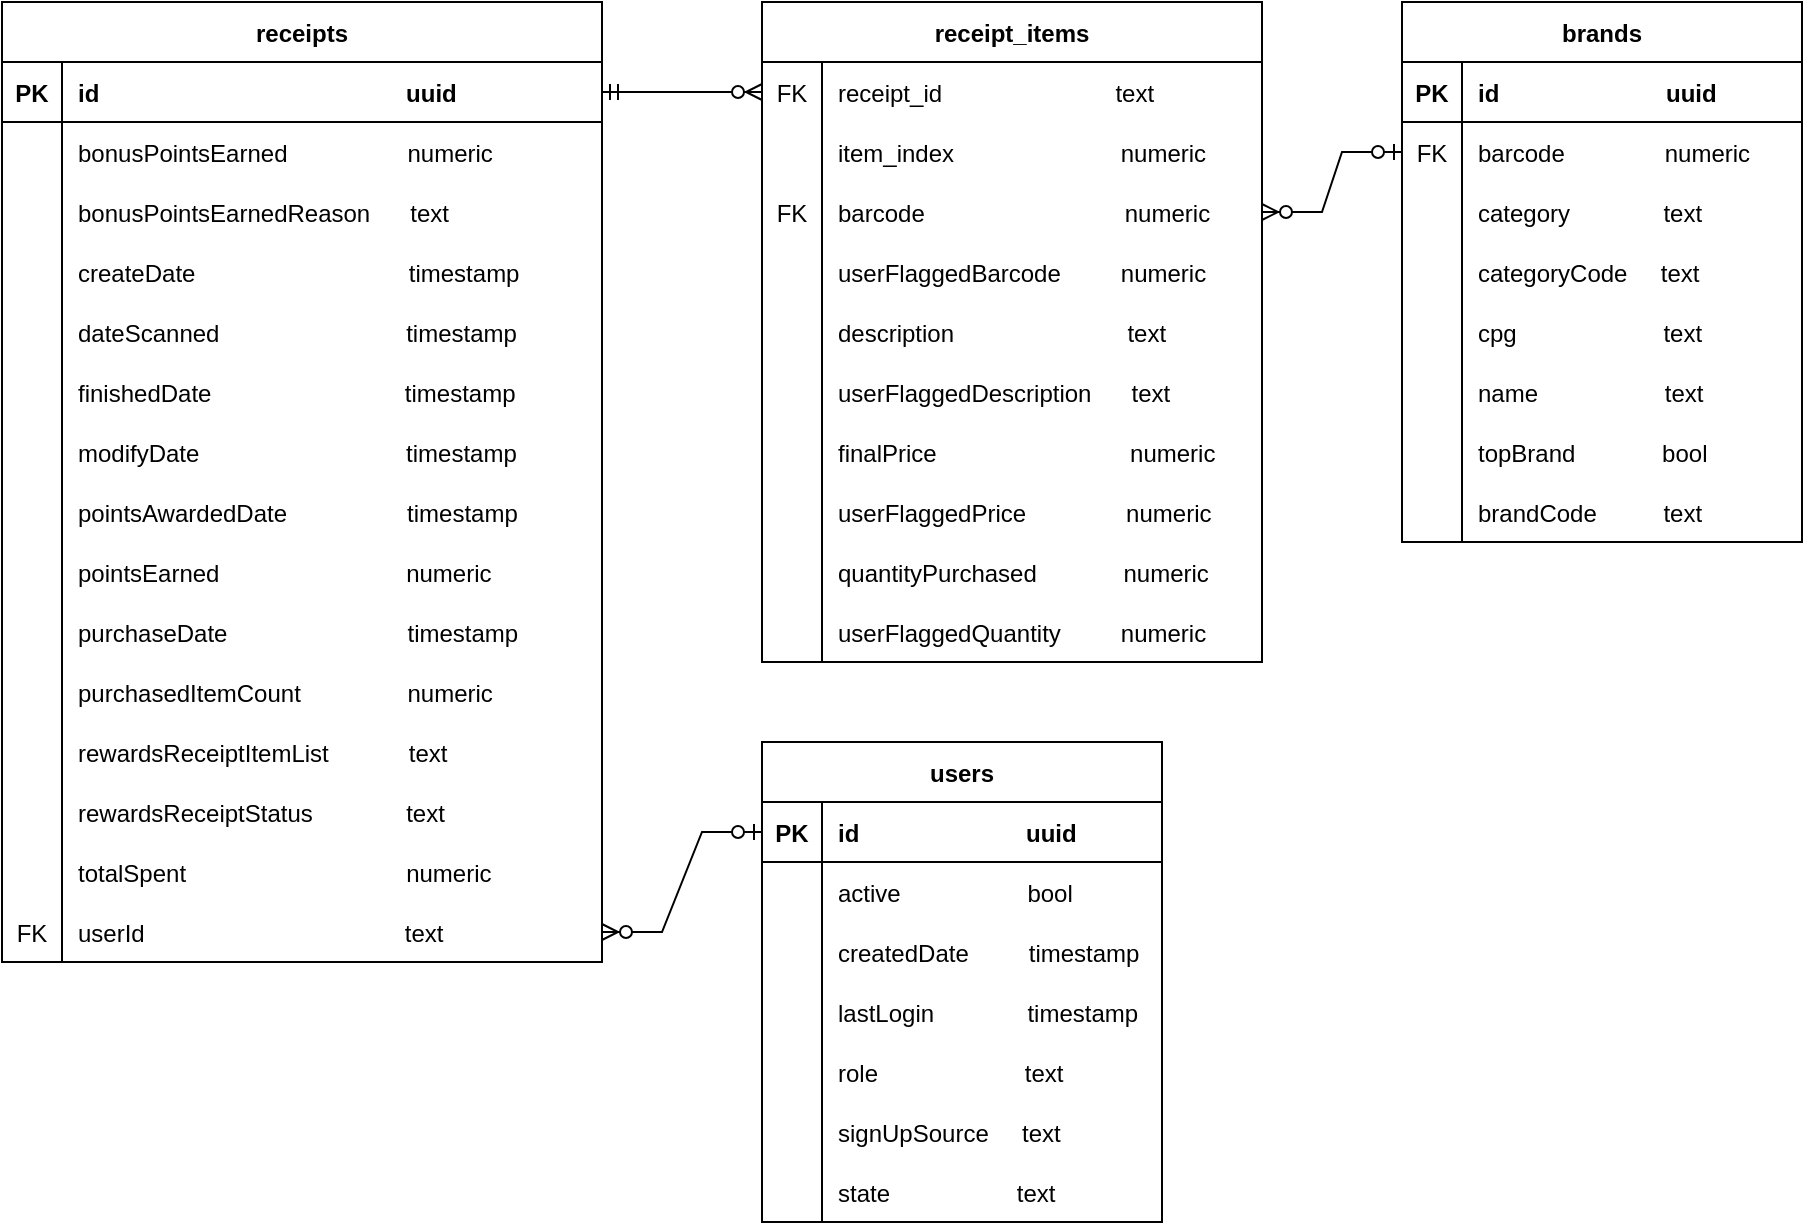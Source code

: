 <mxfile version="20.3.3" type="device"><diagram id="R2lEEEUBdFMjLlhIrx00" name="Page-1"><mxGraphModel dx="1068" dy="1277" grid="1" gridSize="10" guides="1" tooltips="1" connect="1" arrows="1" fold="1" page="1" pageScale="1" pageWidth="850" pageHeight="1100" math="0" shadow="0" extFonts="Permanent Marker^https://fonts.googleapis.com/css?family=Permanent+Marker"><root><mxCell id="0"/><mxCell id="1" parent="0"/><mxCell id="abhxAOQpCdb0KNwSJZCT-45" value="brands" style="shape=table;startSize=30;container=1;collapsible=1;childLayout=tableLayout;fixedRows=1;rowLines=0;fontStyle=1;align=center;resizeLast=1;" vertex="1" parent="1"><mxGeometry x="720" y="380" width="200" height="270" as="geometry"><mxRectangle x="440" y="600" width="70" height="30" as="alternateBounds"/></mxGeometry></mxCell><mxCell id="abhxAOQpCdb0KNwSJZCT-46" value="" style="shape=tableRow;horizontal=0;startSize=0;swimlaneHead=0;swimlaneBody=0;fillColor=none;collapsible=0;dropTarget=0;points=[[0,0.5],[1,0.5]];portConstraint=eastwest;top=0;left=0;right=0;bottom=1;" vertex="1" parent="abhxAOQpCdb0KNwSJZCT-45"><mxGeometry y="30" width="200" height="30" as="geometry"/></mxCell><mxCell id="abhxAOQpCdb0KNwSJZCT-47" value="PK" style="shape=partialRectangle;connectable=0;fillColor=none;top=0;left=0;bottom=0;right=0;fontStyle=1;overflow=hidden;" vertex="1" parent="abhxAOQpCdb0KNwSJZCT-46"><mxGeometry width="30" height="30" as="geometry"><mxRectangle width="30" height="30" as="alternateBounds"/></mxGeometry></mxCell><mxCell id="abhxAOQpCdb0KNwSJZCT-48" value="id                         uuid" style="shape=partialRectangle;connectable=0;fillColor=none;top=0;left=0;bottom=0;right=0;align=left;spacingLeft=6;fontStyle=1;overflow=hidden;" vertex="1" parent="abhxAOQpCdb0KNwSJZCT-46"><mxGeometry x="30" width="170" height="30" as="geometry"><mxRectangle width="170" height="30" as="alternateBounds"/></mxGeometry></mxCell><mxCell id="abhxAOQpCdb0KNwSJZCT-52" value="" style="shape=tableRow;horizontal=0;startSize=0;swimlaneHead=0;swimlaneBody=0;fillColor=none;collapsible=0;dropTarget=0;points=[[0,0.5],[1,0.5]];portConstraint=eastwest;top=0;left=0;right=0;bottom=0;" vertex="1" parent="abhxAOQpCdb0KNwSJZCT-45"><mxGeometry y="60" width="200" height="30" as="geometry"/></mxCell><mxCell id="abhxAOQpCdb0KNwSJZCT-53" value="FK" style="shape=partialRectangle;connectable=0;fillColor=none;top=0;left=0;bottom=0;right=0;editable=1;overflow=hidden;" vertex="1" parent="abhxAOQpCdb0KNwSJZCT-52"><mxGeometry width="30" height="30" as="geometry"><mxRectangle width="30" height="30" as="alternateBounds"/></mxGeometry></mxCell><mxCell id="abhxAOQpCdb0KNwSJZCT-54" value="barcode               numeric" style="shape=partialRectangle;connectable=0;fillColor=none;top=0;left=0;bottom=0;right=0;align=left;spacingLeft=6;overflow=hidden;" vertex="1" parent="abhxAOQpCdb0KNwSJZCT-52"><mxGeometry x="30" width="170" height="30" as="geometry"><mxRectangle width="170" height="30" as="alternateBounds"/></mxGeometry></mxCell><mxCell id="abhxAOQpCdb0KNwSJZCT-55" value="" style="shape=tableRow;horizontal=0;startSize=0;swimlaneHead=0;swimlaneBody=0;fillColor=none;collapsible=0;dropTarget=0;points=[[0,0.5],[1,0.5]];portConstraint=eastwest;top=0;left=0;right=0;bottom=0;" vertex="1" parent="abhxAOQpCdb0KNwSJZCT-45"><mxGeometry y="90" width="200" height="30" as="geometry"/></mxCell><mxCell id="abhxAOQpCdb0KNwSJZCT-56" value="" style="shape=partialRectangle;connectable=0;fillColor=none;top=0;left=0;bottom=0;right=0;editable=1;overflow=hidden;" vertex="1" parent="abhxAOQpCdb0KNwSJZCT-55"><mxGeometry width="30" height="30" as="geometry"><mxRectangle width="30" height="30" as="alternateBounds"/></mxGeometry></mxCell><mxCell id="abhxAOQpCdb0KNwSJZCT-57" value="category              text" style="shape=partialRectangle;connectable=0;fillColor=none;top=0;left=0;bottom=0;right=0;align=left;spacingLeft=6;overflow=hidden;" vertex="1" parent="abhxAOQpCdb0KNwSJZCT-55"><mxGeometry x="30" width="170" height="30" as="geometry"><mxRectangle width="170" height="30" as="alternateBounds"/></mxGeometry></mxCell><mxCell id="abhxAOQpCdb0KNwSJZCT-68" value="" style="shape=tableRow;horizontal=0;startSize=0;swimlaneHead=0;swimlaneBody=0;fillColor=none;collapsible=0;dropTarget=0;points=[[0,0.5],[1,0.5]];portConstraint=eastwest;top=0;left=0;right=0;bottom=0;" vertex="1" parent="abhxAOQpCdb0KNwSJZCT-45"><mxGeometry y="120" width="200" height="30" as="geometry"/></mxCell><mxCell id="abhxAOQpCdb0KNwSJZCT-69" value="" style="shape=partialRectangle;connectable=0;fillColor=none;top=0;left=0;bottom=0;right=0;editable=1;overflow=hidden;" vertex="1" parent="abhxAOQpCdb0KNwSJZCT-68"><mxGeometry width="30" height="30" as="geometry"><mxRectangle width="30" height="30" as="alternateBounds"/></mxGeometry></mxCell><mxCell id="abhxAOQpCdb0KNwSJZCT-70" value="categoryCode     text" style="shape=partialRectangle;connectable=0;fillColor=none;top=0;left=0;bottom=0;right=0;align=left;spacingLeft=6;overflow=hidden;" vertex="1" parent="abhxAOQpCdb0KNwSJZCT-68"><mxGeometry x="30" width="170" height="30" as="geometry"><mxRectangle width="170" height="30" as="alternateBounds"/></mxGeometry></mxCell><mxCell id="abhxAOQpCdb0KNwSJZCT-71" value="" style="shape=tableRow;horizontal=0;startSize=0;swimlaneHead=0;swimlaneBody=0;fillColor=none;collapsible=0;dropTarget=0;points=[[0,0.5],[1,0.5]];portConstraint=eastwest;top=0;left=0;right=0;bottom=0;" vertex="1" parent="abhxAOQpCdb0KNwSJZCT-45"><mxGeometry y="150" width="200" height="30" as="geometry"/></mxCell><mxCell id="abhxAOQpCdb0KNwSJZCT-72" value="" style="shape=partialRectangle;connectable=0;fillColor=none;top=0;left=0;bottom=0;right=0;editable=1;overflow=hidden;" vertex="1" parent="abhxAOQpCdb0KNwSJZCT-71"><mxGeometry width="30" height="30" as="geometry"><mxRectangle width="30" height="30" as="alternateBounds"/></mxGeometry></mxCell><mxCell id="abhxAOQpCdb0KNwSJZCT-73" value="cpg                      text" style="shape=partialRectangle;connectable=0;fillColor=none;top=0;left=0;bottom=0;right=0;align=left;spacingLeft=6;overflow=hidden;" vertex="1" parent="abhxAOQpCdb0KNwSJZCT-71"><mxGeometry x="30" width="170" height="30" as="geometry"><mxRectangle width="170" height="30" as="alternateBounds"/></mxGeometry></mxCell><mxCell id="abhxAOQpCdb0KNwSJZCT-74" value="" style="shape=tableRow;horizontal=0;startSize=0;swimlaneHead=0;swimlaneBody=0;fillColor=none;collapsible=0;dropTarget=0;points=[[0,0.5],[1,0.5]];portConstraint=eastwest;top=0;left=0;right=0;bottom=0;" vertex="1" parent="abhxAOQpCdb0KNwSJZCT-45"><mxGeometry y="180" width="200" height="30" as="geometry"/></mxCell><mxCell id="abhxAOQpCdb0KNwSJZCT-75" value="" style="shape=partialRectangle;connectable=0;fillColor=none;top=0;left=0;bottom=0;right=0;editable=1;overflow=hidden;" vertex="1" parent="abhxAOQpCdb0KNwSJZCT-74"><mxGeometry width="30" height="30" as="geometry"><mxRectangle width="30" height="30" as="alternateBounds"/></mxGeometry></mxCell><mxCell id="abhxAOQpCdb0KNwSJZCT-76" value="name                   text" style="shape=partialRectangle;connectable=0;fillColor=none;top=0;left=0;bottom=0;right=0;align=left;spacingLeft=6;overflow=hidden;" vertex="1" parent="abhxAOQpCdb0KNwSJZCT-74"><mxGeometry x="30" width="170" height="30" as="geometry"><mxRectangle width="170" height="30" as="alternateBounds"/></mxGeometry></mxCell><mxCell id="abhxAOQpCdb0KNwSJZCT-77" value="" style="shape=tableRow;horizontal=0;startSize=0;swimlaneHead=0;swimlaneBody=0;fillColor=none;collapsible=0;dropTarget=0;points=[[0,0.5],[1,0.5]];portConstraint=eastwest;top=0;left=0;right=0;bottom=0;" vertex="1" parent="abhxAOQpCdb0KNwSJZCT-45"><mxGeometry y="210" width="200" height="30" as="geometry"/></mxCell><mxCell id="abhxAOQpCdb0KNwSJZCT-78" value="" style="shape=partialRectangle;connectable=0;fillColor=none;top=0;left=0;bottom=0;right=0;editable=1;overflow=hidden;" vertex="1" parent="abhxAOQpCdb0KNwSJZCT-77"><mxGeometry width="30" height="30" as="geometry"><mxRectangle width="30" height="30" as="alternateBounds"/></mxGeometry></mxCell><mxCell id="abhxAOQpCdb0KNwSJZCT-79" value="topBrand             bool" style="shape=partialRectangle;connectable=0;fillColor=none;top=0;left=0;bottom=0;right=0;align=left;spacingLeft=6;overflow=hidden;" vertex="1" parent="abhxAOQpCdb0KNwSJZCT-77"><mxGeometry x="30" width="170" height="30" as="geometry"><mxRectangle width="170" height="30" as="alternateBounds"/></mxGeometry></mxCell><mxCell id="abhxAOQpCdb0KNwSJZCT-80" value="" style="shape=tableRow;horizontal=0;startSize=0;swimlaneHead=0;swimlaneBody=0;fillColor=none;collapsible=0;dropTarget=0;points=[[0,0.5],[1,0.5]];portConstraint=eastwest;top=0;left=0;right=0;bottom=0;" vertex="1" parent="abhxAOQpCdb0KNwSJZCT-45"><mxGeometry y="240" width="200" height="30" as="geometry"/></mxCell><mxCell id="abhxAOQpCdb0KNwSJZCT-81" value="" style="shape=partialRectangle;connectable=0;fillColor=none;top=0;left=0;bottom=0;right=0;editable=1;overflow=hidden;" vertex="1" parent="abhxAOQpCdb0KNwSJZCT-80"><mxGeometry width="30" height="30" as="geometry"><mxRectangle width="30" height="30" as="alternateBounds"/></mxGeometry></mxCell><mxCell id="abhxAOQpCdb0KNwSJZCT-82" value="brandCode          text" style="shape=partialRectangle;connectable=0;fillColor=none;top=0;left=0;bottom=0;right=0;align=left;spacingLeft=6;overflow=hidden;" vertex="1" parent="abhxAOQpCdb0KNwSJZCT-80"><mxGeometry x="30" width="170" height="30" as="geometry"><mxRectangle width="170" height="30" as="alternateBounds"/></mxGeometry></mxCell><mxCell id="abhxAOQpCdb0KNwSJZCT-108" value="users" style="shape=table;startSize=30;container=1;collapsible=1;childLayout=tableLayout;fixedRows=1;rowLines=0;fontStyle=1;align=center;resizeLast=1;" vertex="1" parent="1"><mxGeometry x="400" y="750" width="200" height="240" as="geometry"><mxRectangle x="440" y="600" width="70" height="30" as="alternateBounds"/></mxGeometry></mxCell><mxCell id="abhxAOQpCdb0KNwSJZCT-109" value="" style="shape=tableRow;horizontal=0;startSize=0;swimlaneHead=0;swimlaneBody=0;fillColor=none;collapsible=0;dropTarget=0;points=[[0,0.5],[1,0.5]];portConstraint=eastwest;top=0;left=0;right=0;bottom=1;" vertex="1" parent="abhxAOQpCdb0KNwSJZCT-108"><mxGeometry y="30" width="200" height="30" as="geometry"/></mxCell><mxCell id="abhxAOQpCdb0KNwSJZCT-110" value="PK" style="shape=partialRectangle;connectable=0;fillColor=none;top=0;left=0;bottom=0;right=0;fontStyle=1;overflow=hidden;" vertex="1" parent="abhxAOQpCdb0KNwSJZCT-109"><mxGeometry width="30" height="30" as="geometry"><mxRectangle width="30" height="30" as="alternateBounds"/></mxGeometry></mxCell><mxCell id="abhxAOQpCdb0KNwSJZCT-111" value="id                         uuid" style="shape=partialRectangle;connectable=0;fillColor=none;top=0;left=0;bottom=0;right=0;align=left;spacingLeft=6;fontStyle=1;overflow=hidden;" vertex="1" parent="abhxAOQpCdb0KNwSJZCT-109"><mxGeometry x="30" width="170" height="30" as="geometry"><mxRectangle width="170" height="30" as="alternateBounds"/></mxGeometry></mxCell><mxCell id="abhxAOQpCdb0KNwSJZCT-115" value="" style="shape=tableRow;horizontal=0;startSize=0;swimlaneHead=0;swimlaneBody=0;fillColor=none;collapsible=0;dropTarget=0;points=[[0,0.5],[1,0.5]];portConstraint=eastwest;top=0;left=0;right=0;bottom=0;" vertex="1" parent="abhxAOQpCdb0KNwSJZCT-108"><mxGeometry y="60" width="200" height="30" as="geometry"/></mxCell><mxCell id="abhxAOQpCdb0KNwSJZCT-116" value="" style="shape=partialRectangle;connectable=0;fillColor=none;top=0;left=0;bottom=0;right=0;editable=1;overflow=hidden;" vertex="1" parent="abhxAOQpCdb0KNwSJZCT-115"><mxGeometry width="30" height="30" as="geometry"><mxRectangle width="30" height="30" as="alternateBounds"/></mxGeometry></mxCell><mxCell id="abhxAOQpCdb0KNwSJZCT-117" value="active                   bool" style="shape=partialRectangle;connectable=0;fillColor=none;top=0;left=0;bottom=0;right=0;align=left;spacingLeft=6;overflow=hidden;" vertex="1" parent="abhxAOQpCdb0KNwSJZCT-115"><mxGeometry x="30" width="170" height="30" as="geometry"><mxRectangle width="170" height="30" as="alternateBounds"/></mxGeometry></mxCell><mxCell id="abhxAOQpCdb0KNwSJZCT-118" value="" style="shape=tableRow;horizontal=0;startSize=0;swimlaneHead=0;swimlaneBody=0;fillColor=none;collapsible=0;dropTarget=0;points=[[0,0.5],[1,0.5]];portConstraint=eastwest;top=0;left=0;right=0;bottom=0;" vertex="1" parent="abhxAOQpCdb0KNwSJZCT-108"><mxGeometry y="90" width="200" height="30" as="geometry"/></mxCell><mxCell id="abhxAOQpCdb0KNwSJZCT-119" value="" style="shape=partialRectangle;connectable=0;fillColor=none;top=0;left=0;bottom=0;right=0;editable=1;overflow=hidden;" vertex="1" parent="abhxAOQpCdb0KNwSJZCT-118"><mxGeometry width="30" height="30" as="geometry"><mxRectangle width="30" height="30" as="alternateBounds"/></mxGeometry></mxCell><mxCell id="abhxAOQpCdb0KNwSJZCT-120" value="createdDate         timestamp" style="shape=partialRectangle;connectable=0;fillColor=none;top=0;left=0;bottom=0;right=0;align=left;spacingLeft=6;overflow=hidden;" vertex="1" parent="abhxAOQpCdb0KNwSJZCT-118"><mxGeometry x="30" width="170" height="30" as="geometry"><mxRectangle width="170" height="30" as="alternateBounds"/></mxGeometry></mxCell><mxCell id="abhxAOQpCdb0KNwSJZCT-127" value="" style="shape=tableRow;horizontal=0;startSize=0;swimlaneHead=0;swimlaneBody=0;fillColor=none;collapsible=0;dropTarget=0;points=[[0,0.5],[1,0.5]];portConstraint=eastwest;top=0;left=0;right=0;bottom=0;" vertex="1" parent="abhxAOQpCdb0KNwSJZCT-108"><mxGeometry y="120" width="200" height="30" as="geometry"/></mxCell><mxCell id="abhxAOQpCdb0KNwSJZCT-128" value="" style="shape=partialRectangle;connectable=0;fillColor=none;top=0;left=0;bottom=0;right=0;editable=1;overflow=hidden;" vertex="1" parent="abhxAOQpCdb0KNwSJZCT-127"><mxGeometry width="30" height="30" as="geometry"><mxRectangle width="30" height="30" as="alternateBounds"/></mxGeometry></mxCell><mxCell id="abhxAOQpCdb0KNwSJZCT-129" value="lastLogin              timestamp" style="shape=partialRectangle;connectable=0;fillColor=none;top=0;left=0;bottom=0;right=0;align=left;spacingLeft=6;overflow=hidden;" vertex="1" parent="abhxAOQpCdb0KNwSJZCT-127"><mxGeometry x="30" width="170" height="30" as="geometry"><mxRectangle width="170" height="30" as="alternateBounds"/></mxGeometry></mxCell><mxCell id="abhxAOQpCdb0KNwSJZCT-130" value="" style="shape=tableRow;horizontal=0;startSize=0;swimlaneHead=0;swimlaneBody=0;fillColor=none;collapsible=0;dropTarget=0;points=[[0,0.5],[1,0.5]];portConstraint=eastwest;top=0;left=0;right=0;bottom=0;" vertex="1" parent="abhxAOQpCdb0KNwSJZCT-108"><mxGeometry y="150" width="200" height="30" as="geometry"/></mxCell><mxCell id="abhxAOQpCdb0KNwSJZCT-131" value="" style="shape=partialRectangle;connectable=0;fillColor=none;top=0;left=0;bottom=0;right=0;editable=1;overflow=hidden;" vertex="1" parent="abhxAOQpCdb0KNwSJZCT-130"><mxGeometry width="30" height="30" as="geometry"><mxRectangle width="30" height="30" as="alternateBounds"/></mxGeometry></mxCell><mxCell id="abhxAOQpCdb0KNwSJZCT-132" value="role                      text" style="shape=partialRectangle;connectable=0;fillColor=none;top=0;left=0;bottom=0;right=0;align=left;spacingLeft=6;overflow=hidden;" vertex="1" parent="abhxAOQpCdb0KNwSJZCT-130"><mxGeometry x="30" width="170" height="30" as="geometry"><mxRectangle width="170" height="30" as="alternateBounds"/></mxGeometry></mxCell><mxCell id="abhxAOQpCdb0KNwSJZCT-133" value="" style="shape=tableRow;horizontal=0;startSize=0;swimlaneHead=0;swimlaneBody=0;fillColor=none;collapsible=0;dropTarget=0;points=[[0,0.5],[1,0.5]];portConstraint=eastwest;top=0;left=0;right=0;bottom=0;" vertex="1" parent="abhxAOQpCdb0KNwSJZCT-108"><mxGeometry y="180" width="200" height="30" as="geometry"/></mxCell><mxCell id="abhxAOQpCdb0KNwSJZCT-134" value="" style="shape=partialRectangle;connectable=0;fillColor=none;top=0;left=0;bottom=0;right=0;editable=1;overflow=hidden;" vertex="1" parent="abhxAOQpCdb0KNwSJZCT-133"><mxGeometry width="30" height="30" as="geometry"><mxRectangle width="30" height="30" as="alternateBounds"/></mxGeometry></mxCell><mxCell id="abhxAOQpCdb0KNwSJZCT-135" value="signUpSource     text" style="shape=partialRectangle;connectable=0;fillColor=none;top=0;left=0;bottom=0;right=0;align=left;spacingLeft=6;overflow=hidden;" vertex="1" parent="abhxAOQpCdb0KNwSJZCT-133"><mxGeometry x="30" width="170" height="30" as="geometry"><mxRectangle width="170" height="30" as="alternateBounds"/></mxGeometry></mxCell><mxCell id="abhxAOQpCdb0KNwSJZCT-143" value="" style="shape=tableRow;horizontal=0;startSize=0;swimlaneHead=0;swimlaneBody=0;fillColor=none;collapsible=0;dropTarget=0;points=[[0,0.5],[1,0.5]];portConstraint=eastwest;top=0;left=0;right=0;bottom=0;" vertex="1" parent="abhxAOQpCdb0KNwSJZCT-108"><mxGeometry y="210" width="200" height="30" as="geometry"/></mxCell><mxCell id="abhxAOQpCdb0KNwSJZCT-144" value="" style="shape=partialRectangle;connectable=0;fillColor=none;top=0;left=0;bottom=0;right=0;editable=1;overflow=hidden;" vertex="1" parent="abhxAOQpCdb0KNwSJZCT-143"><mxGeometry width="30" height="30" as="geometry"><mxRectangle width="30" height="30" as="alternateBounds"/></mxGeometry></mxCell><mxCell id="abhxAOQpCdb0KNwSJZCT-145" value="state                   text" style="shape=partialRectangle;connectable=0;fillColor=none;top=0;left=0;bottom=0;right=0;align=left;spacingLeft=6;overflow=hidden;" vertex="1" parent="abhxAOQpCdb0KNwSJZCT-143"><mxGeometry x="30" width="170" height="30" as="geometry"><mxRectangle width="170" height="30" as="alternateBounds"/></mxGeometry></mxCell><mxCell id="abhxAOQpCdb0KNwSJZCT-152" value="receipts" style="shape=table;startSize=30;container=1;collapsible=1;childLayout=tableLayout;fixedRows=1;rowLines=0;fontStyle=1;align=center;resizeLast=1;" vertex="1" parent="1"><mxGeometry x="20" y="380" width="300" height="480" as="geometry"><mxRectangle x="80" y="490" width="70" height="30" as="alternateBounds"/></mxGeometry></mxCell><mxCell id="abhxAOQpCdb0KNwSJZCT-153" value="" style="shape=tableRow;horizontal=0;startSize=0;swimlaneHead=0;swimlaneBody=0;fillColor=none;collapsible=0;dropTarget=0;points=[[0,0.5],[1,0.5]];portConstraint=eastwest;top=0;left=0;right=0;bottom=1;" vertex="1" parent="abhxAOQpCdb0KNwSJZCT-152"><mxGeometry y="30" width="300" height="30" as="geometry"/></mxCell><mxCell id="abhxAOQpCdb0KNwSJZCT-154" value="PK" style="shape=partialRectangle;connectable=0;fillColor=none;top=0;left=0;bottom=0;right=0;fontStyle=1;overflow=hidden;" vertex="1" parent="abhxAOQpCdb0KNwSJZCT-153"><mxGeometry width="30" height="30" as="geometry"><mxRectangle width="30" height="30" as="alternateBounds"/></mxGeometry></mxCell><mxCell id="abhxAOQpCdb0KNwSJZCT-155" value="id                                              uuid" style="shape=partialRectangle;connectable=0;fillColor=none;top=0;left=0;bottom=0;right=0;align=left;spacingLeft=6;fontStyle=1;overflow=hidden;" vertex="1" parent="abhxAOQpCdb0KNwSJZCT-153"><mxGeometry x="30" width="270" height="30" as="geometry"><mxRectangle width="270" height="30" as="alternateBounds"/></mxGeometry></mxCell><mxCell id="abhxAOQpCdb0KNwSJZCT-156" value="" style="shape=tableRow;horizontal=0;startSize=0;swimlaneHead=0;swimlaneBody=0;fillColor=none;collapsible=0;dropTarget=0;points=[[0,0.5],[1,0.5]];portConstraint=eastwest;top=0;left=0;right=0;bottom=0;" vertex="1" parent="abhxAOQpCdb0KNwSJZCT-152"><mxGeometry y="60" width="300" height="30" as="geometry"/></mxCell><mxCell id="abhxAOQpCdb0KNwSJZCT-157" value="" style="shape=partialRectangle;connectable=0;fillColor=none;top=0;left=0;bottom=0;right=0;editable=1;overflow=hidden;" vertex="1" parent="abhxAOQpCdb0KNwSJZCT-156"><mxGeometry width="30" height="30" as="geometry"><mxRectangle width="30" height="30" as="alternateBounds"/></mxGeometry></mxCell><mxCell id="abhxAOQpCdb0KNwSJZCT-158" value="bonusPointsEarned                  numeric" style="shape=partialRectangle;connectable=0;fillColor=none;top=0;left=0;bottom=0;right=0;align=left;spacingLeft=6;overflow=hidden;" vertex="1" parent="abhxAOQpCdb0KNwSJZCT-156"><mxGeometry x="30" width="270" height="30" as="geometry"><mxRectangle width="270" height="30" as="alternateBounds"/></mxGeometry></mxCell><mxCell id="abhxAOQpCdb0KNwSJZCT-159" value="" style="shape=tableRow;horizontal=0;startSize=0;swimlaneHead=0;swimlaneBody=0;fillColor=none;collapsible=0;dropTarget=0;points=[[0,0.5],[1,0.5]];portConstraint=eastwest;top=0;left=0;right=0;bottom=0;" vertex="1" parent="abhxAOQpCdb0KNwSJZCT-152"><mxGeometry y="90" width="300" height="30" as="geometry"/></mxCell><mxCell id="abhxAOQpCdb0KNwSJZCT-160" value="" style="shape=partialRectangle;connectable=0;fillColor=none;top=0;left=0;bottom=0;right=0;editable=1;overflow=hidden;" vertex="1" parent="abhxAOQpCdb0KNwSJZCT-159"><mxGeometry width="30" height="30" as="geometry"><mxRectangle width="30" height="30" as="alternateBounds"/></mxGeometry></mxCell><mxCell id="abhxAOQpCdb0KNwSJZCT-161" value="bonusPointsEarnedReason      text" style="shape=partialRectangle;connectable=0;fillColor=none;top=0;left=0;bottom=0;right=0;align=left;spacingLeft=6;overflow=hidden;" vertex="1" parent="abhxAOQpCdb0KNwSJZCT-159"><mxGeometry x="30" width="270" height="30" as="geometry"><mxRectangle width="270" height="30" as="alternateBounds"/></mxGeometry></mxCell><mxCell id="abhxAOQpCdb0KNwSJZCT-162" value="" style="shape=tableRow;horizontal=0;startSize=0;swimlaneHead=0;swimlaneBody=0;fillColor=none;collapsible=0;dropTarget=0;points=[[0,0.5],[1,0.5]];portConstraint=eastwest;top=0;left=0;right=0;bottom=0;" vertex="1" parent="abhxAOQpCdb0KNwSJZCT-152"><mxGeometry y="120" width="300" height="30" as="geometry"/></mxCell><mxCell id="abhxAOQpCdb0KNwSJZCT-163" value="" style="shape=partialRectangle;connectable=0;fillColor=none;top=0;left=0;bottom=0;right=0;editable=1;overflow=hidden;" vertex="1" parent="abhxAOQpCdb0KNwSJZCT-162"><mxGeometry width="30" height="30" as="geometry"><mxRectangle width="30" height="30" as="alternateBounds"/></mxGeometry></mxCell><mxCell id="abhxAOQpCdb0KNwSJZCT-164" value="createDate                                timestamp" style="shape=partialRectangle;connectable=0;fillColor=none;top=0;left=0;bottom=0;right=0;align=left;spacingLeft=6;overflow=hidden;" vertex="1" parent="abhxAOQpCdb0KNwSJZCT-162"><mxGeometry x="30" width="270" height="30" as="geometry"><mxRectangle width="270" height="30" as="alternateBounds"/></mxGeometry></mxCell><mxCell id="abhxAOQpCdb0KNwSJZCT-165" value="" style="shape=tableRow;horizontal=0;startSize=0;swimlaneHead=0;swimlaneBody=0;fillColor=none;collapsible=0;dropTarget=0;points=[[0,0.5],[1,0.5]];portConstraint=eastwest;top=0;left=0;right=0;bottom=0;" vertex="1" parent="abhxAOQpCdb0KNwSJZCT-152"><mxGeometry y="150" width="300" height="30" as="geometry"/></mxCell><mxCell id="abhxAOQpCdb0KNwSJZCT-166" value="" style="shape=partialRectangle;connectable=0;fillColor=none;top=0;left=0;bottom=0;right=0;editable=1;overflow=hidden;" vertex="1" parent="abhxAOQpCdb0KNwSJZCT-165"><mxGeometry width="30" height="30" as="geometry"><mxRectangle width="30" height="30" as="alternateBounds"/></mxGeometry></mxCell><mxCell id="abhxAOQpCdb0KNwSJZCT-167" value="dateScanned                            timestamp" style="shape=partialRectangle;connectable=0;fillColor=none;top=0;left=0;bottom=0;right=0;align=left;spacingLeft=6;overflow=hidden;" vertex="1" parent="abhxAOQpCdb0KNwSJZCT-165"><mxGeometry x="30" width="270" height="30" as="geometry"><mxRectangle width="270" height="30" as="alternateBounds"/></mxGeometry></mxCell><mxCell id="abhxAOQpCdb0KNwSJZCT-168" value="" style="shape=tableRow;horizontal=0;startSize=0;swimlaneHead=0;swimlaneBody=0;fillColor=none;collapsible=0;dropTarget=0;points=[[0,0.5],[1,0.5]];portConstraint=eastwest;top=0;left=0;right=0;bottom=0;" vertex="1" parent="abhxAOQpCdb0KNwSJZCT-152"><mxGeometry y="180" width="300" height="30" as="geometry"/></mxCell><mxCell id="abhxAOQpCdb0KNwSJZCT-169" value="" style="shape=partialRectangle;connectable=0;fillColor=none;top=0;left=0;bottom=0;right=0;editable=1;overflow=hidden;" vertex="1" parent="abhxAOQpCdb0KNwSJZCT-168"><mxGeometry width="30" height="30" as="geometry"><mxRectangle width="30" height="30" as="alternateBounds"/></mxGeometry></mxCell><mxCell id="abhxAOQpCdb0KNwSJZCT-170" value="finishedDate                             timestamp" style="shape=partialRectangle;connectable=0;fillColor=none;top=0;left=0;bottom=0;right=0;align=left;spacingLeft=6;overflow=hidden;" vertex="1" parent="abhxAOQpCdb0KNwSJZCT-168"><mxGeometry x="30" width="270" height="30" as="geometry"><mxRectangle width="270" height="30" as="alternateBounds"/></mxGeometry></mxCell><mxCell id="abhxAOQpCdb0KNwSJZCT-171" value="" style="shape=tableRow;horizontal=0;startSize=0;swimlaneHead=0;swimlaneBody=0;fillColor=none;collapsible=0;dropTarget=0;points=[[0,0.5],[1,0.5]];portConstraint=eastwest;top=0;left=0;right=0;bottom=0;" vertex="1" parent="abhxAOQpCdb0KNwSJZCT-152"><mxGeometry y="210" width="300" height="30" as="geometry"/></mxCell><mxCell id="abhxAOQpCdb0KNwSJZCT-172" value="" style="shape=partialRectangle;connectable=0;fillColor=none;top=0;left=0;bottom=0;right=0;editable=1;overflow=hidden;" vertex="1" parent="abhxAOQpCdb0KNwSJZCT-171"><mxGeometry width="30" height="30" as="geometry"><mxRectangle width="30" height="30" as="alternateBounds"/></mxGeometry></mxCell><mxCell id="abhxAOQpCdb0KNwSJZCT-173" value="modifyDate                               timestamp" style="shape=partialRectangle;connectable=0;fillColor=none;top=0;left=0;bottom=0;right=0;align=left;spacingLeft=6;overflow=hidden;" vertex="1" parent="abhxAOQpCdb0KNwSJZCT-171"><mxGeometry x="30" width="270" height="30" as="geometry"><mxRectangle width="270" height="30" as="alternateBounds"/></mxGeometry></mxCell><mxCell id="abhxAOQpCdb0KNwSJZCT-175" value="" style="shape=tableRow;horizontal=0;startSize=0;swimlaneHead=0;swimlaneBody=0;fillColor=none;collapsible=0;dropTarget=0;points=[[0,0.5],[1,0.5]];portConstraint=eastwest;top=0;left=0;right=0;bottom=0;" vertex="1" parent="abhxAOQpCdb0KNwSJZCT-152"><mxGeometry y="240" width="300" height="30" as="geometry"/></mxCell><mxCell id="abhxAOQpCdb0KNwSJZCT-176" value="" style="shape=partialRectangle;connectable=0;fillColor=none;top=0;left=0;bottom=0;right=0;editable=1;overflow=hidden;" vertex="1" parent="abhxAOQpCdb0KNwSJZCT-175"><mxGeometry width="30" height="30" as="geometry"><mxRectangle width="30" height="30" as="alternateBounds"/></mxGeometry></mxCell><mxCell id="abhxAOQpCdb0KNwSJZCT-177" value="pointsAwardedDate                  timestamp" style="shape=partialRectangle;connectable=0;fillColor=none;top=0;left=0;bottom=0;right=0;align=left;spacingLeft=6;overflow=hidden;" vertex="1" parent="abhxAOQpCdb0KNwSJZCT-175"><mxGeometry x="30" width="270" height="30" as="geometry"><mxRectangle width="270" height="30" as="alternateBounds"/></mxGeometry></mxCell><mxCell id="abhxAOQpCdb0KNwSJZCT-181" value="" style="shape=tableRow;horizontal=0;startSize=0;swimlaneHead=0;swimlaneBody=0;fillColor=none;collapsible=0;dropTarget=0;points=[[0,0.5],[1,0.5]];portConstraint=eastwest;top=0;left=0;right=0;bottom=0;" vertex="1" parent="abhxAOQpCdb0KNwSJZCT-152"><mxGeometry y="270" width="300" height="30" as="geometry"/></mxCell><mxCell id="abhxAOQpCdb0KNwSJZCT-182" value="" style="shape=partialRectangle;connectable=0;fillColor=none;top=0;left=0;bottom=0;right=0;editable=1;overflow=hidden;" vertex="1" parent="abhxAOQpCdb0KNwSJZCT-181"><mxGeometry width="30" height="30" as="geometry"><mxRectangle width="30" height="30" as="alternateBounds"/></mxGeometry></mxCell><mxCell id="abhxAOQpCdb0KNwSJZCT-183" value="pointsEarned                            numeric" style="shape=partialRectangle;connectable=0;fillColor=none;top=0;left=0;bottom=0;right=0;align=left;spacingLeft=6;overflow=hidden;" vertex="1" parent="abhxAOQpCdb0KNwSJZCT-181"><mxGeometry x="30" width="270" height="30" as="geometry"><mxRectangle width="270" height="30" as="alternateBounds"/></mxGeometry></mxCell><mxCell id="abhxAOQpCdb0KNwSJZCT-178" value="" style="shape=tableRow;horizontal=0;startSize=0;swimlaneHead=0;swimlaneBody=0;fillColor=none;collapsible=0;dropTarget=0;points=[[0,0.5],[1,0.5]];portConstraint=eastwest;top=0;left=0;right=0;bottom=0;" vertex="1" parent="abhxAOQpCdb0KNwSJZCT-152"><mxGeometry y="300" width="300" height="30" as="geometry"/></mxCell><mxCell id="abhxAOQpCdb0KNwSJZCT-179" value="" style="shape=partialRectangle;connectable=0;fillColor=none;top=0;left=0;bottom=0;right=0;editable=1;overflow=hidden;" vertex="1" parent="abhxAOQpCdb0KNwSJZCT-178"><mxGeometry width="30" height="30" as="geometry"><mxRectangle width="30" height="30" as="alternateBounds"/></mxGeometry></mxCell><mxCell id="abhxAOQpCdb0KNwSJZCT-180" value="purchaseDate                           timestamp" style="shape=partialRectangle;connectable=0;fillColor=none;top=0;left=0;bottom=0;right=0;align=left;spacingLeft=6;overflow=hidden;" vertex="1" parent="abhxAOQpCdb0KNwSJZCT-178"><mxGeometry x="30" width="270" height="30" as="geometry"><mxRectangle width="270" height="30" as="alternateBounds"/></mxGeometry></mxCell><mxCell id="abhxAOQpCdb0KNwSJZCT-184" value="" style="shape=tableRow;horizontal=0;startSize=0;swimlaneHead=0;swimlaneBody=0;fillColor=none;collapsible=0;dropTarget=0;points=[[0,0.5],[1,0.5]];portConstraint=eastwest;top=0;left=0;right=0;bottom=0;" vertex="1" parent="abhxAOQpCdb0KNwSJZCT-152"><mxGeometry y="330" width="300" height="30" as="geometry"/></mxCell><mxCell id="abhxAOQpCdb0KNwSJZCT-185" value="" style="shape=partialRectangle;connectable=0;fillColor=none;top=0;left=0;bottom=0;right=0;editable=1;overflow=hidden;" vertex="1" parent="abhxAOQpCdb0KNwSJZCT-184"><mxGeometry width="30" height="30" as="geometry"><mxRectangle width="30" height="30" as="alternateBounds"/></mxGeometry></mxCell><mxCell id="abhxAOQpCdb0KNwSJZCT-186" value="purchasedItemCount                numeric" style="shape=partialRectangle;connectable=0;fillColor=none;top=0;left=0;bottom=0;right=0;align=left;spacingLeft=6;overflow=hidden;" vertex="1" parent="abhxAOQpCdb0KNwSJZCT-184"><mxGeometry x="30" width="270" height="30" as="geometry"><mxRectangle width="270" height="30" as="alternateBounds"/></mxGeometry></mxCell><mxCell id="abhxAOQpCdb0KNwSJZCT-190" value="" style="shape=tableRow;horizontal=0;startSize=0;swimlaneHead=0;swimlaneBody=0;fillColor=none;collapsible=0;dropTarget=0;points=[[0,0.5],[1,0.5]];portConstraint=eastwest;top=0;left=0;right=0;bottom=0;" vertex="1" parent="abhxAOQpCdb0KNwSJZCT-152"><mxGeometry y="360" width="300" height="30" as="geometry"/></mxCell><mxCell id="abhxAOQpCdb0KNwSJZCT-191" value="" style="shape=partialRectangle;connectable=0;fillColor=none;top=0;left=0;bottom=0;right=0;editable=1;overflow=hidden;" vertex="1" parent="abhxAOQpCdb0KNwSJZCT-190"><mxGeometry width="30" height="30" as="geometry"><mxRectangle width="30" height="30" as="alternateBounds"/></mxGeometry></mxCell><mxCell id="abhxAOQpCdb0KNwSJZCT-192" value="rewardsReceiptItemList            text" style="shape=partialRectangle;connectable=0;fillColor=none;top=0;left=0;bottom=0;right=0;align=left;spacingLeft=6;overflow=hidden;" vertex="1" parent="abhxAOQpCdb0KNwSJZCT-190"><mxGeometry x="30" width="270" height="30" as="geometry"><mxRectangle width="270" height="30" as="alternateBounds"/></mxGeometry></mxCell><mxCell id="abhxAOQpCdb0KNwSJZCT-187" value="" style="shape=tableRow;horizontal=0;startSize=0;swimlaneHead=0;swimlaneBody=0;fillColor=none;collapsible=0;dropTarget=0;points=[[0,0.5],[1,0.5]];portConstraint=eastwest;top=0;left=0;right=0;bottom=0;" vertex="1" parent="abhxAOQpCdb0KNwSJZCT-152"><mxGeometry y="390" width="300" height="30" as="geometry"/></mxCell><mxCell id="abhxAOQpCdb0KNwSJZCT-188" value="" style="shape=partialRectangle;connectable=0;fillColor=none;top=0;left=0;bottom=0;right=0;editable=1;overflow=hidden;" vertex="1" parent="abhxAOQpCdb0KNwSJZCT-187"><mxGeometry width="30" height="30" as="geometry"><mxRectangle width="30" height="30" as="alternateBounds"/></mxGeometry></mxCell><mxCell id="abhxAOQpCdb0KNwSJZCT-189" value="rewardsReceiptStatus              text" style="shape=partialRectangle;connectable=0;fillColor=none;top=0;left=0;bottom=0;right=0;align=left;spacingLeft=6;overflow=hidden;" vertex="1" parent="abhxAOQpCdb0KNwSJZCT-187"><mxGeometry x="30" width="270" height="30" as="geometry"><mxRectangle width="270" height="30" as="alternateBounds"/></mxGeometry></mxCell><mxCell id="abhxAOQpCdb0KNwSJZCT-193" value="" style="shape=tableRow;horizontal=0;startSize=0;swimlaneHead=0;swimlaneBody=0;fillColor=none;collapsible=0;dropTarget=0;points=[[0,0.5],[1,0.5]];portConstraint=eastwest;top=0;left=0;right=0;bottom=0;" vertex="1" parent="abhxAOQpCdb0KNwSJZCT-152"><mxGeometry y="420" width="300" height="30" as="geometry"/></mxCell><mxCell id="abhxAOQpCdb0KNwSJZCT-194" value="" style="shape=partialRectangle;connectable=0;fillColor=none;top=0;left=0;bottom=0;right=0;editable=1;overflow=hidden;" vertex="1" parent="abhxAOQpCdb0KNwSJZCT-193"><mxGeometry width="30" height="30" as="geometry"><mxRectangle width="30" height="30" as="alternateBounds"/></mxGeometry></mxCell><mxCell id="abhxAOQpCdb0KNwSJZCT-195" value="totalSpent                                 numeric" style="shape=partialRectangle;connectable=0;fillColor=none;top=0;left=0;bottom=0;right=0;align=left;spacingLeft=6;overflow=hidden;" vertex="1" parent="abhxAOQpCdb0KNwSJZCT-193"><mxGeometry x="30" width="270" height="30" as="geometry"><mxRectangle width="270" height="30" as="alternateBounds"/></mxGeometry></mxCell><mxCell id="abhxAOQpCdb0KNwSJZCT-196" value="" style="shape=tableRow;horizontal=0;startSize=0;swimlaneHead=0;swimlaneBody=0;fillColor=none;collapsible=0;dropTarget=0;points=[[0,0.5],[1,0.5]];portConstraint=eastwest;top=0;left=0;right=0;bottom=0;" vertex="1" parent="abhxAOQpCdb0KNwSJZCT-152"><mxGeometry y="450" width="300" height="30" as="geometry"/></mxCell><mxCell id="abhxAOQpCdb0KNwSJZCT-197" value="FK" style="shape=partialRectangle;connectable=0;fillColor=none;top=0;left=0;bottom=0;right=0;editable=1;overflow=hidden;" vertex="1" parent="abhxAOQpCdb0KNwSJZCT-196"><mxGeometry width="30" height="30" as="geometry"><mxRectangle width="30" height="30" as="alternateBounds"/></mxGeometry></mxCell><mxCell id="abhxAOQpCdb0KNwSJZCT-198" value="userId                                       text" style="shape=partialRectangle;connectable=0;fillColor=none;top=0;left=0;bottom=0;right=0;align=left;spacingLeft=6;overflow=hidden;" vertex="1" parent="abhxAOQpCdb0KNwSJZCT-196"><mxGeometry x="30" width="270" height="30" as="geometry"><mxRectangle width="270" height="30" as="alternateBounds"/></mxGeometry></mxCell><mxCell id="abhxAOQpCdb0KNwSJZCT-199" value="receipt_items" style="shape=table;startSize=30;container=1;collapsible=1;childLayout=tableLayout;fixedRows=1;rowLines=0;fontStyle=1;align=center;resizeLast=1;" vertex="1" parent="1"><mxGeometry x="400" y="380" width="250" height="330" as="geometry"><mxRectangle x="80" y="490" width="70" height="30" as="alternateBounds"/></mxGeometry></mxCell><mxCell id="abhxAOQpCdb0KNwSJZCT-203" value="" style="shape=tableRow;horizontal=0;startSize=0;swimlaneHead=0;swimlaneBody=0;fillColor=none;collapsible=0;dropTarget=0;points=[[0,0.5],[1,0.5]];portConstraint=eastwest;top=0;left=0;right=0;bottom=0;" vertex="1" parent="abhxAOQpCdb0KNwSJZCT-199"><mxGeometry y="30" width="250" height="30" as="geometry"/></mxCell><mxCell id="abhxAOQpCdb0KNwSJZCT-204" value="FK" style="shape=partialRectangle;connectable=0;fillColor=none;top=0;left=0;bottom=0;right=0;editable=1;overflow=hidden;" vertex="1" parent="abhxAOQpCdb0KNwSJZCT-203"><mxGeometry width="30" height="30" as="geometry"><mxRectangle width="30" height="30" as="alternateBounds"/></mxGeometry></mxCell><mxCell id="abhxAOQpCdb0KNwSJZCT-205" value="receipt_id                          text  " style="shape=partialRectangle;connectable=0;fillColor=none;top=0;left=0;bottom=0;right=0;align=left;spacingLeft=6;overflow=hidden;" vertex="1" parent="abhxAOQpCdb0KNwSJZCT-203"><mxGeometry x="30" width="220" height="30" as="geometry"><mxRectangle width="220" height="30" as="alternateBounds"/></mxGeometry></mxCell><mxCell id="abhxAOQpCdb0KNwSJZCT-206" value="" style="shape=tableRow;horizontal=0;startSize=0;swimlaneHead=0;swimlaneBody=0;fillColor=none;collapsible=0;dropTarget=0;points=[[0,0.5],[1,0.5]];portConstraint=eastwest;top=0;left=0;right=0;bottom=0;" vertex="1" parent="abhxAOQpCdb0KNwSJZCT-199"><mxGeometry y="60" width="250" height="30" as="geometry"/></mxCell><mxCell id="abhxAOQpCdb0KNwSJZCT-207" value="" style="shape=partialRectangle;connectable=0;fillColor=none;top=0;left=0;bottom=0;right=0;editable=1;overflow=hidden;" vertex="1" parent="abhxAOQpCdb0KNwSJZCT-206"><mxGeometry width="30" height="30" as="geometry"><mxRectangle width="30" height="30" as="alternateBounds"/></mxGeometry></mxCell><mxCell id="abhxAOQpCdb0KNwSJZCT-208" value="item_index                         numeric" style="shape=partialRectangle;connectable=0;fillColor=none;top=0;left=0;bottom=0;right=0;align=left;spacingLeft=6;overflow=hidden;" vertex="1" parent="abhxAOQpCdb0KNwSJZCT-206"><mxGeometry x="30" width="220" height="30" as="geometry"><mxRectangle width="220" height="30" as="alternateBounds"/></mxGeometry></mxCell><mxCell id="abhxAOQpCdb0KNwSJZCT-209" value="" style="shape=tableRow;horizontal=0;startSize=0;swimlaneHead=0;swimlaneBody=0;fillColor=none;collapsible=0;dropTarget=0;points=[[0,0.5],[1,0.5]];portConstraint=eastwest;top=0;left=0;right=0;bottom=0;" vertex="1" parent="abhxAOQpCdb0KNwSJZCT-199"><mxGeometry y="90" width="250" height="30" as="geometry"/></mxCell><mxCell id="abhxAOQpCdb0KNwSJZCT-210" value="FK" style="shape=partialRectangle;connectable=0;fillColor=none;top=0;left=0;bottom=0;right=0;editable=1;overflow=hidden;" vertex="1" parent="abhxAOQpCdb0KNwSJZCT-209"><mxGeometry width="30" height="30" as="geometry"><mxRectangle width="30" height="30" as="alternateBounds"/></mxGeometry></mxCell><mxCell id="abhxAOQpCdb0KNwSJZCT-211" value="barcode                              numeric" style="shape=partialRectangle;connectable=0;fillColor=none;top=0;left=0;bottom=0;right=0;align=left;spacingLeft=6;overflow=hidden;" vertex="1" parent="abhxAOQpCdb0KNwSJZCT-209"><mxGeometry x="30" width="220" height="30" as="geometry"><mxRectangle width="220" height="30" as="alternateBounds"/></mxGeometry></mxCell><mxCell id="abhxAOQpCdb0KNwSJZCT-212" value="" style="shape=tableRow;horizontal=0;startSize=0;swimlaneHead=0;swimlaneBody=0;fillColor=none;collapsible=0;dropTarget=0;points=[[0,0.5],[1,0.5]];portConstraint=eastwest;top=0;left=0;right=0;bottom=0;" vertex="1" parent="abhxAOQpCdb0KNwSJZCT-199"><mxGeometry y="120" width="250" height="30" as="geometry"/></mxCell><mxCell id="abhxAOQpCdb0KNwSJZCT-213" value="" style="shape=partialRectangle;connectable=0;fillColor=none;top=0;left=0;bottom=0;right=0;editable=1;overflow=hidden;" vertex="1" parent="abhxAOQpCdb0KNwSJZCT-212"><mxGeometry width="30" height="30" as="geometry"><mxRectangle width="30" height="30" as="alternateBounds"/></mxGeometry></mxCell><mxCell id="abhxAOQpCdb0KNwSJZCT-214" value="userFlaggedBarcode         numeric" style="shape=partialRectangle;connectable=0;fillColor=none;top=0;left=0;bottom=0;right=0;align=left;spacingLeft=6;overflow=hidden;" vertex="1" parent="abhxAOQpCdb0KNwSJZCT-212"><mxGeometry x="30" width="220" height="30" as="geometry"><mxRectangle width="220" height="30" as="alternateBounds"/></mxGeometry></mxCell><mxCell id="abhxAOQpCdb0KNwSJZCT-215" value="" style="shape=tableRow;horizontal=0;startSize=0;swimlaneHead=0;swimlaneBody=0;fillColor=none;collapsible=0;dropTarget=0;points=[[0,0.5],[1,0.5]];portConstraint=eastwest;top=0;left=0;right=0;bottom=0;" vertex="1" parent="abhxAOQpCdb0KNwSJZCT-199"><mxGeometry y="150" width="250" height="30" as="geometry"/></mxCell><mxCell id="abhxAOQpCdb0KNwSJZCT-216" value="" style="shape=partialRectangle;connectable=0;fillColor=none;top=0;left=0;bottom=0;right=0;editable=1;overflow=hidden;" vertex="1" parent="abhxAOQpCdb0KNwSJZCT-215"><mxGeometry width="30" height="30" as="geometry"><mxRectangle width="30" height="30" as="alternateBounds"/></mxGeometry></mxCell><mxCell id="abhxAOQpCdb0KNwSJZCT-217" value="description                          text" style="shape=partialRectangle;connectable=0;fillColor=none;top=0;left=0;bottom=0;right=0;align=left;spacingLeft=6;overflow=hidden;" vertex="1" parent="abhxAOQpCdb0KNwSJZCT-215"><mxGeometry x="30" width="220" height="30" as="geometry"><mxRectangle width="220" height="30" as="alternateBounds"/></mxGeometry></mxCell><mxCell id="abhxAOQpCdb0KNwSJZCT-218" value="" style="shape=tableRow;horizontal=0;startSize=0;swimlaneHead=0;swimlaneBody=0;fillColor=none;collapsible=0;dropTarget=0;points=[[0,0.5],[1,0.5]];portConstraint=eastwest;top=0;left=0;right=0;bottom=0;" vertex="1" parent="abhxAOQpCdb0KNwSJZCT-199"><mxGeometry y="180" width="250" height="30" as="geometry"/></mxCell><mxCell id="abhxAOQpCdb0KNwSJZCT-219" value="" style="shape=partialRectangle;connectable=0;fillColor=none;top=0;left=0;bottom=0;right=0;editable=1;overflow=hidden;" vertex="1" parent="abhxAOQpCdb0KNwSJZCT-218"><mxGeometry width="30" height="30" as="geometry"><mxRectangle width="30" height="30" as="alternateBounds"/></mxGeometry></mxCell><mxCell id="abhxAOQpCdb0KNwSJZCT-220" value="userFlaggedDescription      text" style="shape=partialRectangle;connectable=0;fillColor=none;top=0;left=0;bottom=0;right=0;align=left;spacingLeft=6;overflow=hidden;" vertex="1" parent="abhxAOQpCdb0KNwSJZCT-218"><mxGeometry x="30" width="220" height="30" as="geometry"><mxRectangle width="220" height="30" as="alternateBounds"/></mxGeometry></mxCell><mxCell id="abhxAOQpCdb0KNwSJZCT-221" value="" style="shape=tableRow;horizontal=0;startSize=0;swimlaneHead=0;swimlaneBody=0;fillColor=none;collapsible=0;dropTarget=0;points=[[0,0.5],[1,0.5]];portConstraint=eastwest;top=0;left=0;right=0;bottom=0;" vertex="1" parent="abhxAOQpCdb0KNwSJZCT-199"><mxGeometry y="210" width="250" height="30" as="geometry"/></mxCell><mxCell id="abhxAOQpCdb0KNwSJZCT-222" value="" style="shape=partialRectangle;connectable=0;fillColor=none;top=0;left=0;bottom=0;right=0;editable=1;overflow=hidden;" vertex="1" parent="abhxAOQpCdb0KNwSJZCT-221"><mxGeometry width="30" height="30" as="geometry"><mxRectangle width="30" height="30" as="alternateBounds"/></mxGeometry></mxCell><mxCell id="abhxAOQpCdb0KNwSJZCT-223" value="finalPrice                             numeric" style="shape=partialRectangle;connectable=0;fillColor=none;top=0;left=0;bottom=0;right=0;align=left;spacingLeft=6;overflow=hidden;" vertex="1" parent="abhxAOQpCdb0KNwSJZCT-221"><mxGeometry x="30" width="220" height="30" as="geometry"><mxRectangle width="220" height="30" as="alternateBounds"/></mxGeometry></mxCell><mxCell id="abhxAOQpCdb0KNwSJZCT-224" value="" style="shape=tableRow;horizontal=0;startSize=0;swimlaneHead=0;swimlaneBody=0;fillColor=none;collapsible=0;dropTarget=0;points=[[0,0.5],[1,0.5]];portConstraint=eastwest;top=0;left=0;right=0;bottom=0;" vertex="1" parent="abhxAOQpCdb0KNwSJZCT-199"><mxGeometry y="240" width="250" height="30" as="geometry"/></mxCell><mxCell id="abhxAOQpCdb0KNwSJZCT-225" value="" style="shape=partialRectangle;connectable=0;fillColor=none;top=0;left=0;bottom=0;right=0;editable=1;overflow=hidden;" vertex="1" parent="abhxAOQpCdb0KNwSJZCT-224"><mxGeometry width="30" height="30" as="geometry"><mxRectangle width="30" height="30" as="alternateBounds"/></mxGeometry></mxCell><mxCell id="abhxAOQpCdb0KNwSJZCT-226" value="userFlaggedPrice               numeric" style="shape=partialRectangle;connectable=0;fillColor=none;top=0;left=0;bottom=0;right=0;align=left;spacingLeft=6;overflow=hidden;" vertex="1" parent="abhxAOQpCdb0KNwSJZCT-224"><mxGeometry x="30" width="220" height="30" as="geometry"><mxRectangle width="220" height="30" as="alternateBounds"/></mxGeometry></mxCell><mxCell id="abhxAOQpCdb0KNwSJZCT-227" value="" style="shape=tableRow;horizontal=0;startSize=0;swimlaneHead=0;swimlaneBody=0;fillColor=none;collapsible=0;dropTarget=0;points=[[0,0.5],[1,0.5]];portConstraint=eastwest;top=0;left=0;right=0;bottom=0;" vertex="1" parent="abhxAOQpCdb0KNwSJZCT-199"><mxGeometry y="270" width="250" height="30" as="geometry"/></mxCell><mxCell id="abhxAOQpCdb0KNwSJZCT-228" value="" style="shape=partialRectangle;connectable=0;fillColor=none;top=0;left=0;bottom=0;right=0;editable=1;overflow=hidden;" vertex="1" parent="abhxAOQpCdb0KNwSJZCT-227"><mxGeometry width="30" height="30" as="geometry"><mxRectangle width="30" height="30" as="alternateBounds"/></mxGeometry></mxCell><mxCell id="abhxAOQpCdb0KNwSJZCT-229" value="quantityPurchased             numeric" style="shape=partialRectangle;connectable=0;fillColor=none;top=0;left=0;bottom=0;right=0;align=left;spacingLeft=6;overflow=hidden;" vertex="1" parent="abhxAOQpCdb0KNwSJZCT-227"><mxGeometry x="30" width="220" height="30" as="geometry"><mxRectangle width="220" height="30" as="alternateBounds"/></mxGeometry></mxCell><mxCell id="abhxAOQpCdb0KNwSJZCT-230" value="" style="shape=tableRow;horizontal=0;startSize=0;swimlaneHead=0;swimlaneBody=0;fillColor=none;collapsible=0;dropTarget=0;points=[[0,0.5],[1,0.5]];portConstraint=eastwest;top=0;left=0;right=0;bottom=0;" vertex="1" parent="abhxAOQpCdb0KNwSJZCT-199"><mxGeometry y="300" width="250" height="30" as="geometry"/></mxCell><mxCell id="abhxAOQpCdb0KNwSJZCT-231" value="" style="shape=partialRectangle;connectable=0;fillColor=none;top=0;left=0;bottom=0;right=0;editable=1;overflow=hidden;" vertex="1" parent="abhxAOQpCdb0KNwSJZCT-230"><mxGeometry width="30" height="30" as="geometry"><mxRectangle width="30" height="30" as="alternateBounds"/></mxGeometry></mxCell><mxCell id="abhxAOQpCdb0KNwSJZCT-232" value="userFlaggedQuantity         numeric" style="shape=partialRectangle;connectable=0;fillColor=none;top=0;left=0;bottom=0;right=0;align=left;spacingLeft=6;overflow=hidden;" vertex="1" parent="abhxAOQpCdb0KNwSJZCT-230"><mxGeometry x="30" width="220" height="30" as="geometry"><mxRectangle width="220" height="30" as="alternateBounds"/></mxGeometry></mxCell><mxCell id="abhxAOQpCdb0KNwSJZCT-251" value="" style="edgeStyle=entityRelationEdgeStyle;fontSize=12;html=1;endArrow=ERzeroToMany;startArrow=ERzeroToOne;rounded=0;exitX=0;exitY=0.5;exitDx=0;exitDy=0;entryX=1;entryY=0.5;entryDx=0;entryDy=0;" edge="1" parent="1" source="abhxAOQpCdb0KNwSJZCT-109" target="abhxAOQpCdb0KNwSJZCT-196"><mxGeometry width="100" height="100" relative="1" as="geometry"><mxPoint x="480" y="850" as="sourcePoint"/><mxPoint x="380" y="950" as="targetPoint"/></mxGeometry></mxCell><mxCell id="abhxAOQpCdb0KNwSJZCT-252" value="" style="edgeStyle=entityRelationEdgeStyle;fontSize=12;html=1;endArrow=ERzeroToMany;startArrow=ERzeroToOne;rounded=0;exitX=0;exitY=0.5;exitDx=0;exitDy=0;" edge="1" parent="1" source="abhxAOQpCdb0KNwSJZCT-52" target="abhxAOQpCdb0KNwSJZCT-209"><mxGeometry width="100" height="100" relative="1" as="geometry"><mxPoint x="710" y="590" as="sourcePoint"/><mxPoint x="810" y="490" as="targetPoint"/></mxGeometry></mxCell><mxCell id="abhxAOQpCdb0KNwSJZCT-253" value="" style="edgeStyle=entityRelationEdgeStyle;fontSize=12;html=1;endArrow=ERzeroToMany;startArrow=ERmandOne;rounded=0;exitX=1;exitY=0.5;exitDx=0;exitDy=0;" edge="1" parent="1" source="abhxAOQpCdb0KNwSJZCT-153" target="abhxAOQpCdb0KNwSJZCT-203"><mxGeometry width="100" height="100" relative="1" as="geometry"><mxPoint x="290" y="300" as="sourcePoint"/><mxPoint x="390" y="200" as="targetPoint"/></mxGeometry></mxCell></root></mxGraphModel></diagram></mxfile>